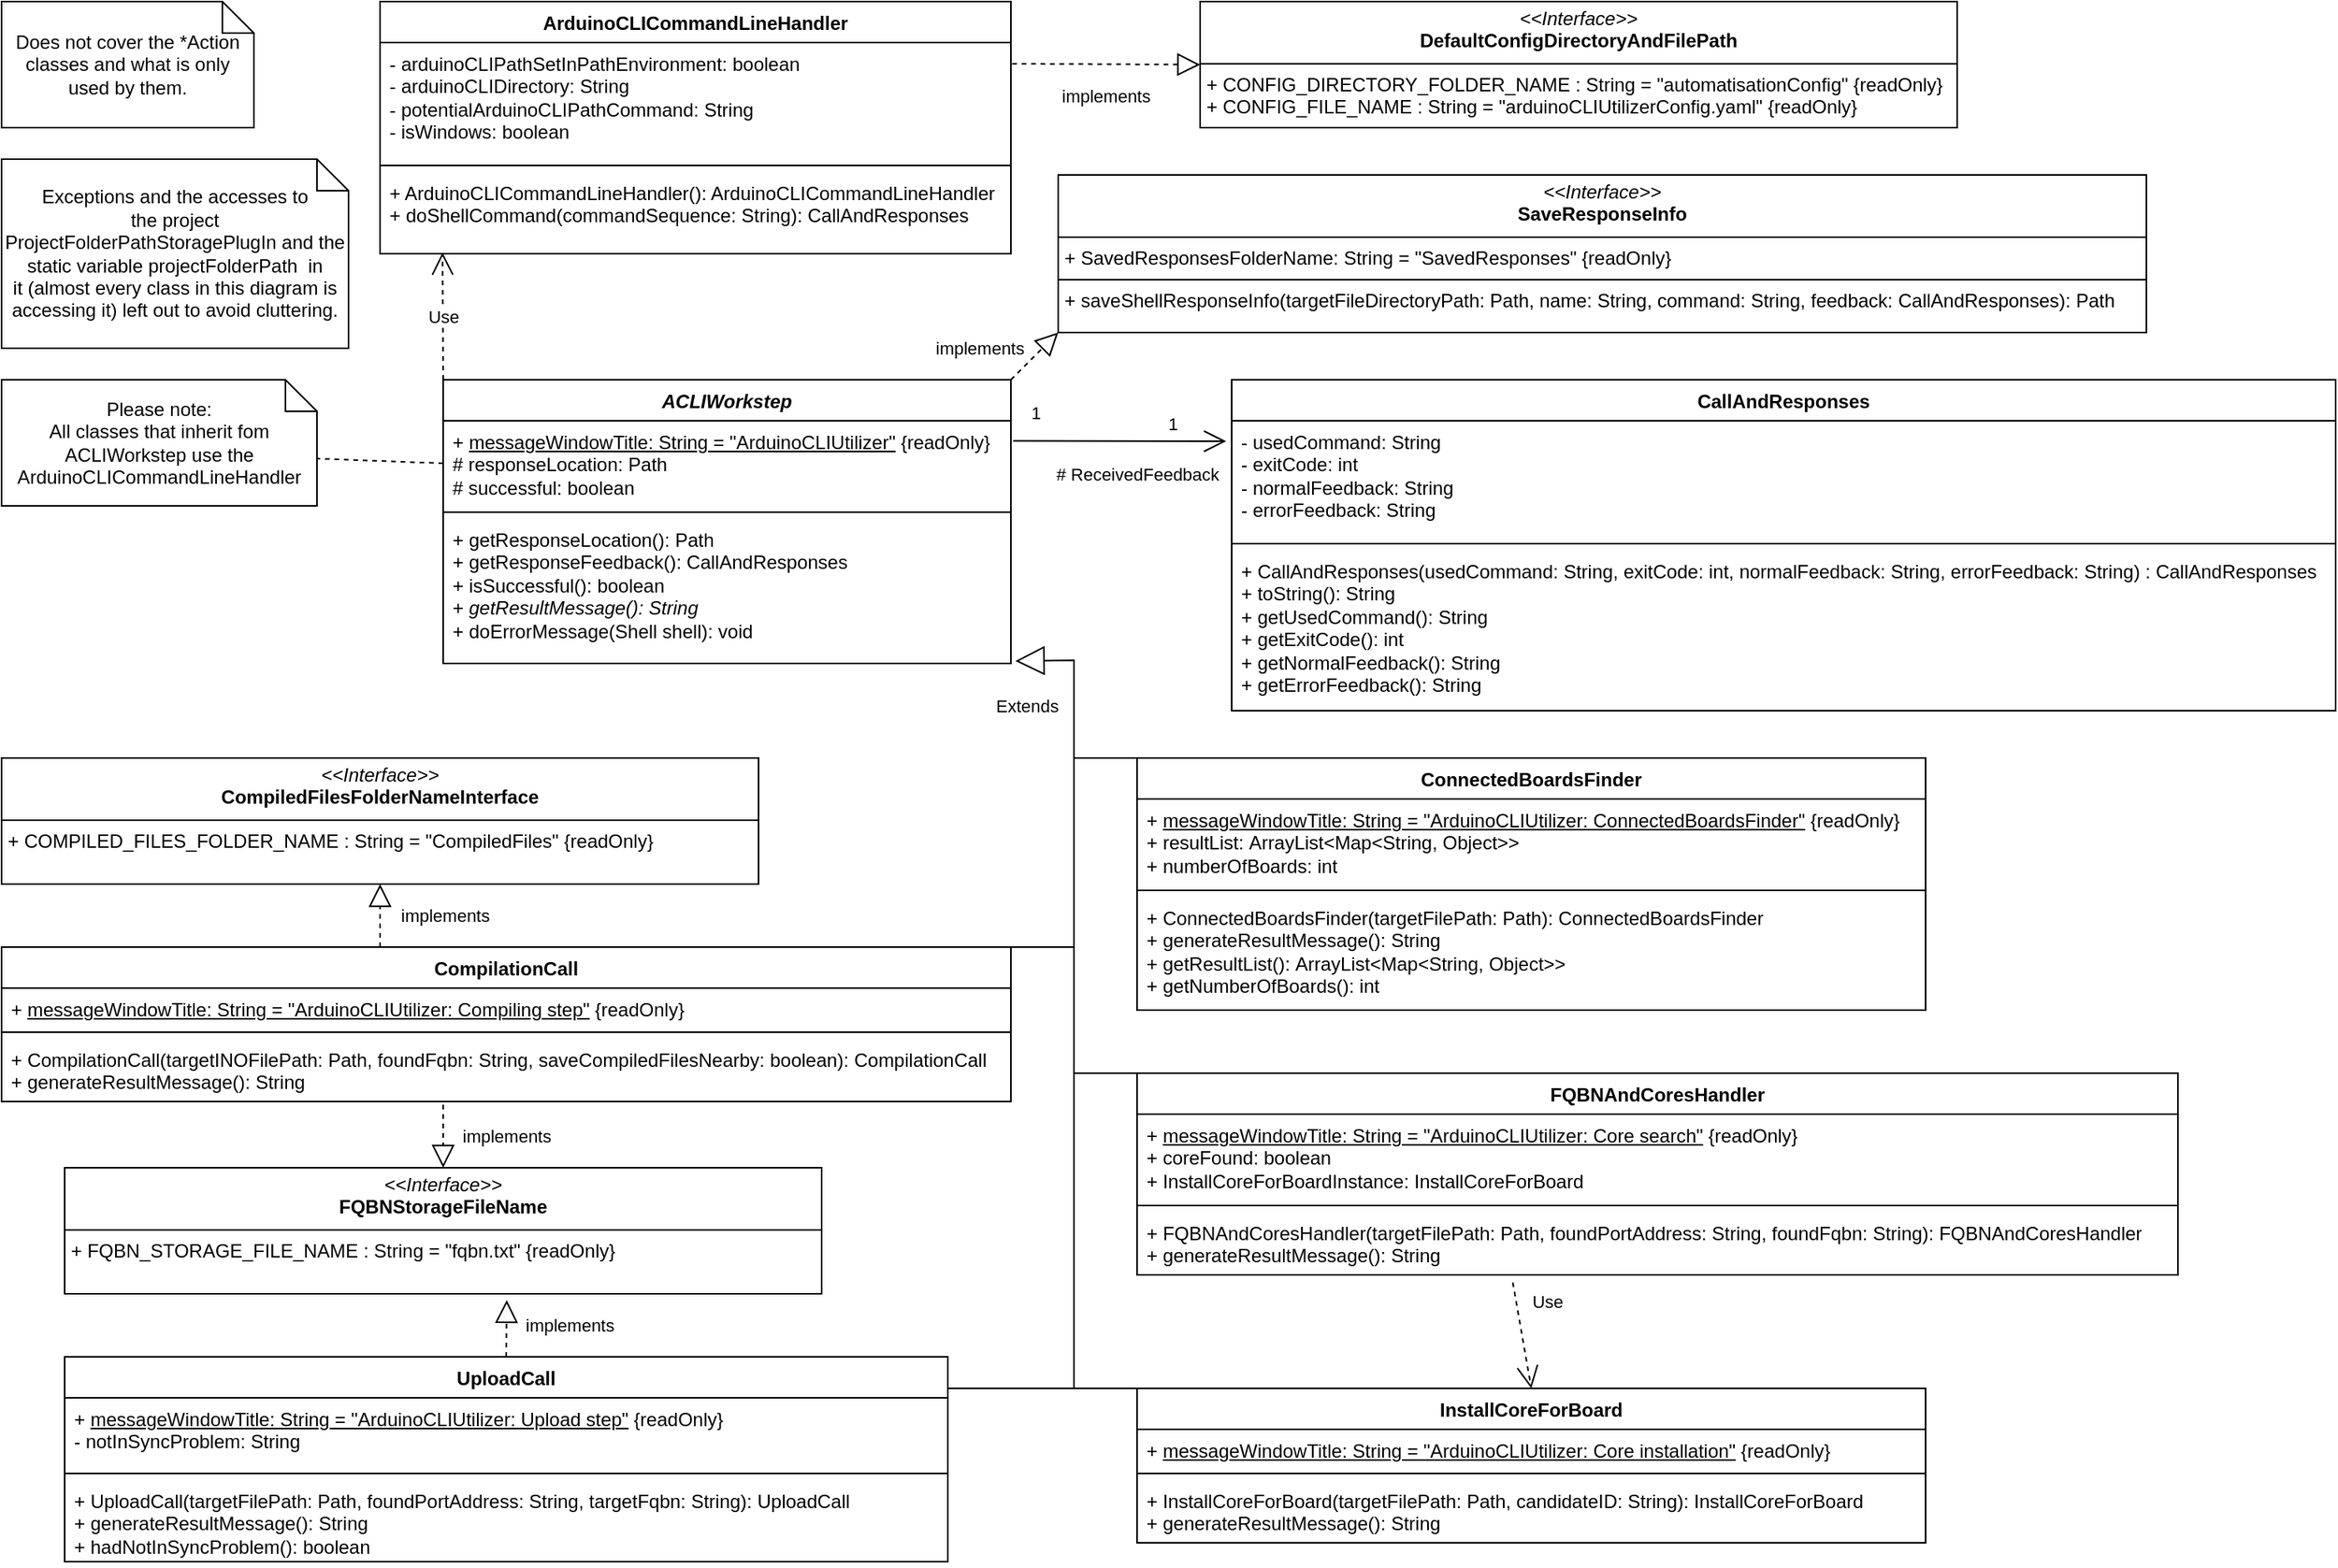 <mxfile version="24.2.5" type="device">
  <diagram name="Page-1" id="c4acf3e9-155e-7222-9cf6-157b1a14988f">
    <mxGraphModel dx="1550" dy="2017" grid="1" gridSize="10" guides="1" tooltips="1" connect="1" arrows="1" fold="1" page="1" pageScale="1" pageWidth="850" pageHeight="1100" background="none" math="0" shadow="0">
      <root>
        <mxCell id="0" />
        <mxCell id="1" parent="0" />
        <mxCell id="fb7qDsoBfBqJsrEPXAHY-49" value="" style="endArrow=open;html=1;rounded=0;entryX=-0.005;entryY=0.176;entryDx=0;entryDy=0;endFill=0;endSize=12;startArrow=none;startFill=0;startSize=12;entryPerimeter=0;exitX=1.004;exitY=0.236;exitDx=0;exitDy=0;exitPerimeter=0;" parent="1" source="fb7qDsoBfBqJsrEPXAHY-87" target="fb7qDsoBfBqJsrEPXAHY-78" edge="1">
          <mxGeometry relative="1" as="geometry">
            <mxPoint x="800" y="70" as="sourcePoint" />
            <mxPoint x="1430.0" y="240" as="targetPoint" />
            <Array as="points" />
          </mxGeometry>
        </mxCell>
        <mxCell id="fb7qDsoBfBqJsrEPXAHY-50" value="# ReceivedFeedback" style="edgeLabel;resizable=0;html=1;;align=center;verticalAlign=middle;" parent="fb7qDsoBfBqJsrEPXAHY-49" connectable="0" vertex="1">
          <mxGeometry relative="1" as="geometry">
            <mxPoint x="11" y="21" as="offset" />
          </mxGeometry>
        </mxCell>
        <mxCell id="fb7qDsoBfBqJsrEPXAHY-51" value="1" style="edgeLabel;resizable=0;html=1;;align=left;verticalAlign=bottom;" parent="fb7qDsoBfBqJsrEPXAHY-49" connectable="0" vertex="1">
          <mxGeometry x="-1" relative="1" as="geometry">
            <mxPoint x="10" y="-9" as="offset" />
          </mxGeometry>
        </mxCell>
        <mxCell id="fb7qDsoBfBqJsrEPXAHY-52" value="1" style="edgeLabel;resizable=0;html=1;;align=right;verticalAlign=bottom;" parent="fb7qDsoBfBqJsrEPXAHY-49" connectable="0" vertex="1">
          <mxGeometry x="1" relative="1" as="geometry">
            <mxPoint x="-30" y="-3" as="offset" />
          </mxGeometry>
        </mxCell>
        <mxCell id="fb7qDsoBfBqJsrEPXAHY-73" value="&lt;p style=&quot;margin:0px;margin-top:4px;text-align:center;&quot;&gt;&lt;i&gt;&amp;lt;&amp;lt;Interface&amp;gt;&amp;gt;&lt;/i&gt;&lt;br&gt;&lt;b&gt;DefaultConfigDirectoryAndFilePath&lt;/b&gt;&lt;br&gt;&lt;/p&gt;&lt;hr size=&quot;1&quot; style=&quot;border-style:solid;&quot;&gt;&lt;p style=&quot;margin:0px;margin-left:4px;&quot;&gt;&lt;span style=&quot;background-color: initial;&quot;&gt;+ CONFIG_DIRECTORY_FOLDER_NAME : String = &quot;automatisationConfig&quot; {readOnly}&lt;/span&gt;&lt;br&gt;&lt;/p&gt;&lt;p style=&quot;margin:0px;margin-left:4px;&quot;&gt;+ CONFIG_FILE_NAME : String = &quot;arduinoCLIUtilizerConfig.yaml&quot; {readOnly}&lt;/p&gt;" style="verticalAlign=top;align=left;overflow=fill;html=1;whiteSpace=wrap;" parent="1" vertex="1">
          <mxGeometry x="880" y="-240" width="480" height="80" as="geometry" />
        </mxCell>
        <mxCell id="fb7qDsoBfBqJsrEPXAHY-74" value="&lt;p style=&quot;margin:0px;margin-top:4px;text-align:center;&quot;&gt;&lt;i&gt;&amp;lt;&amp;lt;Interface&amp;gt;&amp;gt;&lt;/i&gt;&lt;br&gt;&lt;span style=&quot;background-color: initial; text-align: left;&quot;&gt;&lt;b&gt;CompiledFilesFolderNameInterface&lt;/b&gt;&lt;/span&gt;&lt;br&gt;&lt;/p&gt;&lt;hr size=&quot;1&quot; style=&quot;border-style:solid;&quot;&gt;&lt;p style=&quot;margin:0px;margin-left:4px;&quot;&gt;+ COMPILED_FILES_FOLDER_NAME : String = &quot;CompiledFiles&quot; {readOnly}&lt;br&gt;&lt;/p&gt;" style="verticalAlign=top;align=left;overflow=fill;html=1;whiteSpace=wrap;" parent="1" vertex="1">
          <mxGeometry x="120" y="240" width="480" height="80" as="geometry" />
        </mxCell>
        <mxCell id="fb7qDsoBfBqJsrEPXAHY-75" value="&lt;p style=&quot;margin:0px;margin-top:4px;text-align:center;&quot;&gt;&lt;i&gt;&amp;lt;&amp;lt;Interface&amp;gt;&amp;gt;&lt;/i&gt;&lt;br&gt;&lt;span style=&quot;background-color: initial; text-align: left;&quot;&gt;&lt;b&gt;FQBNStorageFileName&lt;/b&gt;&lt;/span&gt;&lt;br&gt;&lt;/p&gt;&lt;hr size=&quot;1&quot; style=&quot;border-style:solid;&quot;&gt;&lt;p style=&quot;margin:0px;margin-left:4px;&quot;&gt;+ FQBN_STORAGE_FILE_NAME : String = &quot;fqbn.txt&quot; {readOnly}&lt;br&gt;&lt;/p&gt;" style="verticalAlign=top;align=left;overflow=fill;html=1;whiteSpace=wrap;" parent="1" vertex="1">
          <mxGeometry x="160" y="500" width="480" height="80" as="geometry" />
        </mxCell>
        <mxCell id="fb7qDsoBfBqJsrEPXAHY-76" value="&lt;p style=&quot;margin:0px;margin-top:4px;text-align:center;&quot;&gt;&lt;i&gt;&amp;lt;&amp;lt;Interface&amp;gt;&amp;gt;&lt;/i&gt;&lt;br&gt;&lt;b&gt;SaveResponseInfo&lt;/b&gt;&lt;br&gt;&lt;/p&gt;&lt;hr size=&quot;1&quot; style=&quot;border-style:solid;&quot;&gt;&lt;p style=&quot;margin:0px;margin-left:4px;&quot;&gt;+ SavedResponsesFolderName: String = &quot;SavedResponses&quot; {readOnly}&lt;br&gt;&lt;/p&gt;&lt;hr size=&quot;1&quot; style=&quot;border-style:solid;&quot;&gt;&lt;p style=&quot;margin:0px;margin-left:4px;&quot;&gt;+&amp;nbsp;&lt;span style=&quot;background-color: initial;&quot;&gt;saveShellResponseInfo(targetFileDirectoryPath: Path, name: String, command: String, feedback: CallAndResponses): Path&lt;/span&gt;&lt;/p&gt;" style="verticalAlign=top;align=left;overflow=fill;html=1;whiteSpace=wrap;" parent="1" vertex="1">
          <mxGeometry x="790" y="-130" width="690" height="100" as="geometry" />
        </mxCell>
        <mxCell id="fb7qDsoBfBqJsrEPXAHY-77" value="CallAndResponses" style="swimlane;fontStyle=1;align=center;verticalAlign=top;childLayout=stackLayout;horizontal=1;startSize=26;horizontalStack=0;resizeParent=1;resizeParentMax=0;resizeLast=0;collapsible=1;marginBottom=0;whiteSpace=wrap;html=1;" parent="1" vertex="1">
          <mxGeometry x="900" width="700" height="210" as="geometry" />
        </mxCell>
        <mxCell id="fb7qDsoBfBqJsrEPXAHY-78" value="&lt;div&gt;- usedCommand: String&lt;/div&gt;&lt;div&gt;- exitCode: int&lt;/div&gt;&lt;div&gt;- normalFeedback: String&lt;/div&gt;&lt;div&gt;- errorFeedback: String&lt;/div&gt;" style="text;strokeColor=none;fillColor=none;align=left;verticalAlign=top;spacingLeft=4;spacingRight=4;overflow=hidden;rotatable=0;points=[[0,0.5],[1,0.5]];portConstraint=eastwest;whiteSpace=wrap;html=1;" parent="fb7qDsoBfBqJsrEPXAHY-77" vertex="1">
          <mxGeometry y="26" width="700" height="74" as="geometry" />
        </mxCell>
        <mxCell id="fb7qDsoBfBqJsrEPXAHY-79" value="" style="line;strokeWidth=1;fillColor=none;align=left;verticalAlign=middle;spacingTop=-1;spacingLeft=3;spacingRight=3;rotatable=0;labelPosition=right;points=[];portConstraint=eastwest;strokeColor=inherit;" parent="fb7qDsoBfBqJsrEPXAHY-77" vertex="1">
          <mxGeometry y="100" width="700" height="8" as="geometry" />
        </mxCell>
        <mxCell id="fb7qDsoBfBqJsrEPXAHY-80" value="+&amp;nbsp;&lt;span style=&quot;background-color: initial;&quot;&gt;CallAndResponses(usedCommand: String, exitCode: int, normalFeedback: String, errorFeedback: String) : CallAndResponses&lt;/span&gt;&lt;div&gt;+ toString(): String&lt;/div&gt;&lt;div&gt;+ getU&lt;span style=&quot;background-color: initial;&quot;&gt;sedCommand(): String&lt;/span&gt;&lt;/div&gt;&lt;div&gt;+ getExitCode(): int&lt;/div&gt;&lt;div&gt;+ getNormalFeedback(): String&lt;/div&gt;&lt;div&gt;+ getErrorFeedback(): String&lt;/div&gt;" style="text;strokeColor=none;fillColor=none;align=left;verticalAlign=top;spacingLeft=4;spacingRight=4;overflow=hidden;rotatable=0;points=[[0,0.5],[1,0.5]];portConstraint=eastwest;whiteSpace=wrap;html=1;" parent="fb7qDsoBfBqJsrEPXAHY-77" vertex="1">
          <mxGeometry y="108" width="700" height="102" as="geometry" />
        </mxCell>
        <mxCell id="fb7qDsoBfBqJsrEPXAHY-86" value="&lt;i&gt;ACLIWorkstep&lt;/i&gt;" style="swimlane;fontStyle=1;align=center;verticalAlign=top;childLayout=stackLayout;horizontal=1;startSize=26;horizontalStack=0;resizeParent=1;resizeParentMax=0;resizeLast=0;collapsible=1;marginBottom=0;whiteSpace=wrap;html=1;" parent="1" vertex="1">
          <mxGeometry x="400" width="360" height="180" as="geometry" />
        </mxCell>
        <mxCell id="fb7qDsoBfBqJsrEPXAHY-87" value="&lt;div&gt;+ &lt;u&gt;messageWindowTitle: String = &quot;ArduinoCLIUtilizer&quot;&lt;/u&gt; {readOnly}&lt;/div&gt;&lt;div&gt;# responseLocation: Path&lt;/div&gt;&lt;div&gt;# successful: boolean&lt;/div&gt;" style="text;strokeColor=none;fillColor=none;align=left;verticalAlign=top;spacingLeft=4;spacingRight=4;overflow=hidden;rotatable=0;points=[[0,0.5],[1,0.5]];portConstraint=eastwest;whiteSpace=wrap;html=1;" parent="fb7qDsoBfBqJsrEPXAHY-86" vertex="1">
          <mxGeometry y="26" width="360" height="54" as="geometry" />
        </mxCell>
        <mxCell id="fb7qDsoBfBqJsrEPXAHY-88" value="" style="line;strokeWidth=1;fillColor=none;align=left;verticalAlign=middle;spacingTop=-1;spacingLeft=3;spacingRight=3;rotatable=0;labelPosition=right;points=[];portConstraint=eastwest;strokeColor=inherit;" parent="fb7qDsoBfBqJsrEPXAHY-86" vertex="1">
          <mxGeometry y="80" width="360" height="8" as="geometry" />
        </mxCell>
        <mxCell id="fb7qDsoBfBqJsrEPXAHY-89" value="&lt;div&gt;+ getResponseLocation(): Path&lt;/div&gt;&lt;div&gt;+ getResponseFeedback(): CallAndResponses&lt;/div&gt;&lt;div&gt;+ isSuccessful(): boolean&lt;/div&gt;&lt;div&gt;+ &lt;i&gt;getResultMessage(): String&lt;/i&gt;&lt;/div&gt;&lt;div&gt;+ doErrorMessage(Shell shell): void&lt;/div&gt;" style="text;strokeColor=none;fillColor=none;align=left;verticalAlign=top;spacingLeft=4;spacingRight=4;overflow=hidden;rotatable=0;points=[[0,0.5],[1,0.5]];portConstraint=eastwest;whiteSpace=wrap;html=1;" parent="fb7qDsoBfBqJsrEPXAHY-86" vertex="1">
          <mxGeometry y="88" width="360" height="92" as="geometry" />
        </mxCell>
        <mxCell id="fb7qDsoBfBqJsrEPXAHY-100" value="Does not cover the *Action classes and what is only used by them." style="shape=note;size=20;whiteSpace=wrap;html=1;" parent="1" vertex="1">
          <mxGeometry x="120" y="-240" width="160" height="80" as="geometry" />
        </mxCell>
        <mxCell id="fb7qDsoBfBqJsrEPXAHY-102" value="ArduinoCLICommandLineHandler" style="swimlane;fontStyle=1;align=center;verticalAlign=top;childLayout=stackLayout;horizontal=1;startSize=26;horizontalStack=0;resizeParent=1;resizeParentMax=0;resizeLast=0;collapsible=1;marginBottom=0;whiteSpace=wrap;html=1;" parent="1" vertex="1">
          <mxGeometry x="360" y="-240" width="400" height="160" as="geometry" />
        </mxCell>
        <mxCell id="fb7qDsoBfBqJsrEPXAHY-103" value="&lt;div&gt;- arduinoCLIPathSetInPathEnvironment:&amp;nbsp;&lt;span style=&quot;background-color: initial;&quot;&gt;boolean&lt;/span&gt;&lt;/div&gt;&lt;div&gt;&lt;span style=&quot;white-space: normal;&quot;&gt;- arduinoCLIDirectory: String&lt;/span&gt;&lt;/div&gt;&lt;div&gt;&lt;span style=&quot;background-color: initial;&quot;&gt;- potentialArduinoCLIPathCommand: String&lt;/span&gt;&lt;/div&gt;&lt;div&gt;&lt;span style=&quot;background-color: initial;&quot;&gt;- isWindows: boolean&lt;/span&gt;&lt;/div&gt;" style="text;strokeColor=none;fillColor=none;align=left;verticalAlign=top;spacingLeft=4;spacingRight=4;overflow=hidden;rotatable=0;points=[[0,0.5],[1,0.5]];portConstraint=eastwest;whiteSpace=wrap;html=1;" parent="fb7qDsoBfBqJsrEPXAHY-102" vertex="1">
          <mxGeometry y="26" width="400" height="74" as="geometry" />
        </mxCell>
        <mxCell id="fb7qDsoBfBqJsrEPXAHY-104" value="" style="line;strokeWidth=1;fillColor=none;align=left;verticalAlign=middle;spacingTop=-1;spacingLeft=3;spacingRight=3;rotatable=0;labelPosition=right;points=[];portConstraint=eastwest;strokeColor=inherit;" parent="fb7qDsoBfBqJsrEPXAHY-102" vertex="1">
          <mxGeometry y="100" width="400" height="8" as="geometry" />
        </mxCell>
        <mxCell id="fb7qDsoBfBqJsrEPXAHY-105" value="+ ArduinoCLICommandLineHandler(): ArduinoCLICommandLineHandler&lt;div&gt;+&amp;nbsp;doShellCommand(commandSequence: String): CallAndResponses&lt;/div&gt;" style="text;strokeColor=none;fillColor=none;align=left;verticalAlign=top;spacingLeft=4;spacingRight=4;overflow=hidden;rotatable=0;points=[[0,0.5],[1,0.5]];portConstraint=eastwest;whiteSpace=wrap;html=1;" parent="fb7qDsoBfBqJsrEPXAHY-102" vertex="1">
          <mxGeometry y="108" width="400" height="52" as="geometry" />
        </mxCell>
        <mxCell id="fb7qDsoBfBqJsrEPXAHY-106" value="CompilationCall" style="swimlane;fontStyle=1;align=center;verticalAlign=top;childLayout=stackLayout;horizontal=1;startSize=26;horizontalStack=0;resizeParent=1;resizeParentMax=0;resizeLast=0;collapsible=1;marginBottom=0;whiteSpace=wrap;html=1;" parent="1" vertex="1">
          <mxGeometry x="120" y="360" width="640" height="98" as="geometry" />
        </mxCell>
        <mxCell id="fb7qDsoBfBqJsrEPXAHY-107" value="+ &lt;u&gt;messageWindowTitle: String = &quot;ArduinoCLIUtilizer: Compiling step&quot;&lt;/u&gt; {readOnly}" style="text;strokeColor=none;fillColor=none;align=left;verticalAlign=top;spacingLeft=4;spacingRight=4;overflow=hidden;rotatable=0;points=[[0,0.5],[1,0.5]];portConstraint=eastwest;whiteSpace=wrap;html=1;" parent="fb7qDsoBfBqJsrEPXAHY-106" vertex="1">
          <mxGeometry y="26" width="640" height="24" as="geometry" />
        </mxCell>
        <mxCell id="fb7qDsoBfBqJsrEPXAHY-108" value="" style="line;strokeWidth=1;fillColor=none;align=left;verticalAlign=middle;spacingTop=-1;spacingLeft=3;spacingRight=3;rotatable=0;labelPosition=right;points=[];portConstraint=eastwest;strokeColor=inherit;" parent="fb7qDsoBfBqJsrEPXAHY-106" vertex="1">
          <mxGeometry y="50" width="640" height="8" as="geometry" />
        </mxCell>
        <mxCell id="fb7qDsoBfBqJsrEPXAHY-109" value="+ CompilationCall(targetINOFilePath: Path, foundFqbn: String, saveCompiledFilesNearby: boolean): CompilationCall&lt;div&gt;+ generateResultMessage(): String&lt;br&gt;&lt;/div&gt;" style="text;strokeColor=none;fillColor=none;align=left;verticalAlign=top;spacingLeft=4;spacingRight=4;overflow=hidden;rotatable=0;points=[[0,0.5],[1,0.5]];portConstraint=eastwest;whiteSpace=wrap;html=1;" parent="fb7qDsoBfBqJsrEPXAHY-106" vertex="1">
          <mxGeometry y="58" width="640" height="40" as="geometry" />
        </mxCell>
        <mxCell id="fb7qDsoBfBqJsrEPXAHY-111" value="Extends" style="endArrow=block;endSize=16;endFill=0;html=1;rounded=0;entryX=1.008;entryY=0.983;entryDx=0;entryDy=0;entryPerimeter=0;" parent="1" target="fb7qDsoBfBqJsrEPXAHY-89" edge="1">
          <mxGeometry x="-0.333" y="30" width="160" relative="1" as="geometry">
            <mxPoint x="800" y="240" as="sourcePoint" />
            <mxPoint x="800.0" y="179.998" as="targetPoint" />
            <Array as="points">
              <mxPoint x="800" y="178" />
            </Array>
            <mxPoint as="offset" />
          </mxGeometry>
        </mxCell>
        <mxCell id="fb7qDsoBfBqJsrEPXAHY-116" value="Use" style="endArrow=open;endSize=12;dashed=1;html=1;rounded=0;exitX=0;exitY=0;exitDx=0;exitDy=0;entryX=0.099;entryY=0.985;entryDx=0;entryDy=0;entryPerimeter=0;" parent="1" source="fb7qDsoBfBqJsrEPXAHY-86" target="fb7qDsoBfBqJsrEPXAHY-105" edge="1">
          <mxGeometry width="160" relative="1" as="geometry">
            <mxPoint x="440" y="330" as="sourcePoint" />
            <mxPoint x="710" y="-70" as="targetPoint" />
          </mxGeometry>
        </mxCell>
        <mxCell id="fb7qDsoBfBqJsrEPXAHY-122" value="UploadCall" style="swimlane;fontStyle=1;align=center;verticalAlign=top;childLayout=stackLayout;horizontal=1;startSize=26;horizontalStack=0;resizeParent=1;resizeParentMax=0;resizeLast=0;collapsible=1;marginBottom=0;whiteSpace=wrap;html=1;" parent="1" vertex="1">
          <mxGeometry x="160" y="620" width="560" height="130" as="geometry" />
        </mxCell>
        <mxCell id="fb7qDsoBfBqJsrEPXAHY-123" value="+ &lt;u&gt;messageWindowTitle: String = &quot;ArduinoCLIUtilizer: Upload step&quot;&lt;/u&gt; {readOnly}&lt;div&gt;-&amp;nbsp;notInSyncProblem: String&lt;br&gt;&lt;/div&gt;" style="text;strokeColor=none;fillColor=none;align=left;verticalAlign=top;spacingLeft=4;spacingRight=4;overflow=hidden;rotatable=0;points=[[0,0.5],[1,0.5]];portConstraint=eastwest;whiteSpace=wrap;html=1;" parent="fb7qDsoBfBqJsrEPXAHY-122" vertex="1">
          <mxGeometry y="26" width="560" height="44" as="geometry" />
        </mxCell>
        <mxCell id="fb7qDsoBfBqJsrEPXAHY-124" value="" style="line;strokeWidth=1;fillColor=none;align=left;verticalAlign=middle;spacingTop=-1;spacingLeft=3;spacingRight=3;rotatable=0;labelPosition=right;points=[];portConstraint=eastwest;strokeColor=inherit;" parent="fb7qDsoBfBqJsrEPXAHY-122" vertex="1">
          <mxGeometry y="70" width="560" height="8" as="geometry" />
        </mxCell>
        <mxCell id="fb7qDsoBfBqJsrEPXAHY-125" value="+ UploadCall(targetFilePath: Path, foundPortAddress: String, targetFqbn: String): UploadCall&lt;div&gt;+ generateResultMessage(): String&lt;/div&gt;+&amp;nbsp;hadNotInSyncProblem(): boolean" style="text;strokeColor=none;fillColor=none;align=left;verticalAlign=top;spacingLeft=4;spacingRight=4;overflow=hidden;rotatable=0;points=[[0,0.5],[1,0.5]];portConstraint=eastwest;whiteSpace=wrap;html=1;" parent="fb7qDsoBfBqJsrEPXAHY-122" vertex="1">
          <mxGeometry y="78" width="560" height="52" as="geometry" />
        </mxCell>
        <mxCell id="fb7qDsoBfBqJsrEPXAHY-126" value="implements" style="endArrow=block;dashed=1;endFill=0;endSize=12;html=1;rounded=0;entryX=0.5;entryY=1;entryDx=0;entryDy=0;verticalAlign=middle;" parent="1" target="fb7qDsoBfBqJsrEPXAHY-74" edge="1">
          <mxGeometry x="0.016" y="-41" width="160" relative="1" as="geometry">
            <mxPoint x="360" y="360" as="sourcePoint" />
            <mxPoint x="610" y="290" as="targetPoint" />
            <mxPoint as="offset" />
          </mxGeometry>
        </mxCell>
        <mxCell id="fb7qDsoBfBqJsrEPXAHY-127" value="implements" style="endArrow=block;dashed=1;endFill=0;endSize=12;html=1;rounded=0;entryX=0.5;entryY=0;entryDx=0;entryDy=0;verticalAlign=middle;" parent="1" target="fb7qDsoBfBqJsrEPXAHY-75" edge="1">
          <mxGeometry y="40" width="160" relative="1" as="geometry">
            <mxPoint x="400" y="460" as="sourcePoint" />
            <mxPoint x="680" y="530" as="targetPoint" />
            <mxPoint as="offset" />
          </mxGeometry>
        </mxCell>
        <mxCell id="fb7qDsoBfBqJsrEPXAHY-128" value="" style="endArrow=none;html=1;rounded=0;" parent="1" edge="1">
          <mxGeometry width="50" height="50" relative="1" as="geometry">
            <mxPoint x="720" y="640" as="sourcePoint" />
            <mxPoint x="800" y="640" as="targetPoint" />
          </mxGeometry>
        </mxCell>
        <mxCell id="fb7qDsoBfBqJsrEPXAHY-129" value="" style="endArrow=none;html=1;rounded=0;exitX=1;exitY=0;exitDx=0;exitDy=0;" parent="1" source="fb7qDsoBfBqJsrEPXAHY-106" edge="1">
          <mxGeometry width="50" height="50" relative="1" as="geometry">
            <mxPoint x="1240" y="210" as="sourcePoint" />
            <mxPoint x="800" y="360" as="targetPoint" />
          </mxGeometry>
        </mxCell>
        <mxCell id="fb7qDsoBfBqJsrEPXAHY-130" value="" style="endArrow=none;html=1;rounded=0;" parent="1" edge="1">
          <mxGeometry width="50" height="50" relative="1" as="geometry">
            <mxPoint x="800" y="240" as="sourcePoint" />
            <mxPoint x="800" y="640" as="targetPoint" />
          </mxGeometry>
        </mxCell>
        <mxCell id="fb7qDsoBfBqJsrEPXAHY-131" value="implements" style="endArrow=block;dashed=1;endFill=0;endSize=12;html=1;rounded=0;verticalAlign=middle;entryX=0.584;entryY=1.05;entryDx=0;entryDy=0;exitX=0.5;exitY=0;exitDx=0;exitDy=0;entryPerimeter=0;" parent="1" source="fb7qDsoBfBqJsrEPXAHY-122" target="fb7qDsoBfBqJsrEPXAHY-75" edge="1">
          <mxGeometry x="0.131" y="-40" width="160" relative="1" as="geometry">
            <mxPoint x="1240" y="460" as="sourcePoint" />
            <mxPoint x="970" y="490" as="targetPoint" />
            <mxPoint as="offset" />
          </mxGeometry>
        </mxCell>
        <mxCell id="fb7qDsoBfBqJsrEPXAHY-134" value="ConnectedBoardsFinder" style="swimlane;fontStyle=1;align=center;verticalAlign=top;childLayout=stackLayout;horizontal=1;startSize=26;horizontalStack=0;resizeParent=1;resizeParentMax=0;resizeLast=0;collapsible=1;marginBottom=0;whiteSpace=wrap;html=1;" parent="1" vertex="1">
          <mxGeometry x="840" y="240" width="500" height="160" as="geometry" />
        </mxCell>
        <mxCell id="fb7qDsoBfBqJsrEPXAHY-135" value="+ &lt;u&gt;messageWindowTitle: String = &quot;ArduinoCLIUtilizer: ConnectedBoardsFinder&quot;&lt;/u&gt; {readOnly}&lt;div&gt;+ resultList:&amp;nbsp;ArrayList&amp;lt;Map&amp;lt;String, Object&amp;gt;&amp;gt;&lt;/div&gt;&lt;div&gt;+ numberOfBoards: int&lt;/div&gt;" style="text;strokeColor=none;fillColor=none;align=left;verticalAlign=top;spacingLeft=4;spacingRight=4;overflow=hidden;rotatable=0;points=[[0,0.5],[1,0.5]];portConstraint=eastwest;whiteSpace=wrap;html=1;" parent="fb7qDsoBfBqJsrEPXAHY-134" vertex="1">
          <mxGeometry y="26" width="500" height="54" as="geometry" />
        </mxCell>
        <mxCell id="fb7qDsoBfBqJsrEPXAHY-136" value="" style="line;strokeWidth=1;fillColor=none;align=left;verticalAlign=middle;spacingTop=-1;spacingLeft=3;spacingRight=3;rotatable=0;labelPosition=right;points=[];portConstraint=eastwest;strokeColor=inherit;" parent="fb7qDsoBfBqJsrEPXAHY-134" vertex="1">
          <mxGeometry y="80" width="500" height="8" as="geometry" />
        </mxCell>
        <mxCell id="fb7qDsoBfBqJsrEPXAHY-137" value="+ ConnectedBoardsFinder(targetFilePath: Path): ConnectedBoardsFinder&lt;div&gt;+ generateResultMessage(): String&lt;br&gt;&lt;/div&gt;&lt;div&gt;+ getResultList():&amp;nbsp;ArrayList&amp;lt;Map&amp;lt;String, Object&amp;gt;&amp;gt;&lt;/div&gt;&lt;div&gt;+ getNumberOfBoards(): int&lt;/div&gt;" style="text;strokeColor=none;fillColor=none;align=left;verticalAlign=top;spacingLeft=4;spacingRight=4;overflow=hidden;rotatable=0;points=[[0,0.5],[1,0.5]];portConstraint=eastwest;whiteSpace=wrap;html=1;" parent="fb7qDsoBfBqJsrEPXAHY-134" vertex="1">
          <mxGeometry y="88" width="500" height="72" as="geometry" />
        </mxCell>
        <mxCell id="fb7qDsoBfBqJsrEPXAHY-139" value="" style="endArrow=none;html=1;rounded=0;entryX=0;entryY=0;entryDx=0;entryDy=0;" parent="1" target="fb7qDsoBfBqJsrEPXAHY-134" edge="1">
          <mxGeometry width="50" height="50" relative="1" as="geometry">
            <mxPoint x="800" y="240" as="sourcePoint" />
            <mxPoint x="1010" y="240" as="targetPoint" />
          </mxGeometry>
        </mxCell>
        <mxCell id="fb7qDsoBfBqJsrEPXAHY-140" value="FQBNAndCoresHandler" style="swimlane;fontStyle=1;align=center;verticalAlign=top;childLayout=stackLayout;horizontal=1;startSize=26;horizontalStack=0;resizeParent=1;resizeParentMax=0;resizeLast=0;collapsible=1;marginBottom=0;whiteSpace=wrap;html=1;" parent="1" vertex="1">
          <mxGeometry x="840" y="440" width="660" height="128" as="geometry" />
        </mxCell>
        <mxCell id="fb7qDsoBfBqJsrEPXAHY-141" value="+ &lt;u&gt;messageWindowTitle: String = &quot;ArduinoCLIUtilizer: Core search&quot;&lt;/u&gt; {readOnly}&lt;div&gt;+ coreFound: boolean&lt;/div&gt;&lt;div&gt;+&amp;nbsp;InstallCoreForBoardInstance:&amp;nbsp;InstallCoreForBoard&lt;/div&gt;" style="text;strokeColor=none;fillColor=none;align=left;verticalAlign=top;spacingLeft=4;spacingRight=4;overflow=hidden;rotatable=0;points=[[0,0.5],[1,0.5]];portConstraint=eastwest;whiteSpace=wrap;html=1;" parent="fb7qDsoBfBqJsrEPXAHY-140" vertex="1">
          <mxGeometry y="26" width="660" height="54" as="geometry" />
        </mxCell>
        <mxCell id="fb7qDsoBfBqJsrEPXAHY-142" value="" style="line;strokeWidth=1;fillColor=none;align=left;verticalAlign=middle;spacingTop=-1;spacingLeft=3;spacingRight=3;rotatable=0;labelPosition=right;points=[];portConstraint=eastwest;strokeColor=inherit;" parent="fb7qDsoBfBqJsrEPXAHY-140" vertex="1">
          <mxGeometry y="80" width="660" height="8" as="geometry" />
        </mxCell>
        <mxCell id="fb7qDsoBfBqJsrEPXAHY-143" value="+ FQBNAndCoresHandler(targetFilePath: Path, foundPortAddress: String, foundFqbn: String): FQBNAndCoresHandler&lt;div&gt;+ generateResultMessage(): String&lt;br&gt;&lt;/div&gt;" style="text;strokeColor=none;fillColor=none;align=left;verticalAlign=top;spacingLeft=4;spacingRight=4;overflow=hidden;rotatable=0;points=[[0,0.5],[1,0.5]];portConstraint=eastwest;whiteSpace=wrap;html=1;" parent="fb7qDsoBfBqJsrEPXAHY-140" vertex="1">
          <mxGeometry y="88" width="660" height="40" as="geometry" />
        </mxCell>
        <mxCell id="fb7qDsoBfBqJsrEPXAHY-144" value="" style="endArrow=none;html=1;rounded=0;entryX=0;entryY=0;entryDx=0;entryDy=0;" parent="1" target="fb7qDsoBfBqJsrEPXAHY-140" edge="1">
          <mxGeometry width="50" height="50" relative="1" as="geometry">
            <mxPoint x="800" y="440" as="sourcePoint" />
            <mxPoint x="1050" y="390" as="targetPoint" />
          </mxGeometry>
        </mxCell>
        <mxCell id="fb7qDsoBfBqJsrEPXAHY-145" value="Please note:&lt;div&gt;All classes that inherit fom ACLIWorkstep use the ArduinoCLICommandLineHandler&lt;/div&gt;" style="shape=note;size=20;whiteSpace=wrap;html=1;" parent="1" vertex="1">
          <mxGeometry x="120" width="200" height="80" as="geometry" />
        </mxCell>
        <mxCell id="fb7qDsoBfBqJsrEPXAHY-147" value="" style="endArrow=none;dashed=1;html=1;rounded=0;entryX=0;entryY=0;entryDx=200;entryDy=50;entryPerimeter=0;exitX=0;exitY=0.5;exitDx=0;exitDy=0;" parent="1" source="fb7qDsoBfBqJsrEPXAHY-87" target="fb7qDsoBfBqJsrEPXAHY-145" edge="1">
          <mxGeometry width="50" height="50" relative="1" as="geometry">
            <mxPoint x="1090" y="330" as="sourcePoint" />
            <mxPoint x="1140" y="280" as="targetPoint" />
          </mxGeometry>
        </mxCell>
        <mxCell id="fb7qDsoBfBqJsrEPXAHY-148" value="InstallCoreForBoard" style="swimlane;fontStyle=1;align=center;verticalAlign=top;childLayout=stackLayout;horizontal=1;startSize=26;horizontalStack=0;resizeParent=1;resizeParentMax=0;resizeLast=0;collapsible=1;marginBottom=0;whiteSpace=wrap;html=1;" parent="1" vertex="1">
          <mxGeometry x="840" y="640" width="500" height="98" as="geometry" />
        </mxCell>
        <mxCell id="fb7qDsoBfBqJsrEPXAHY-149" value="+ &lt;u&gt;messageWindowTitle: String = &quot;ArduinoCLIUtilizer: Core installation&quot;&lt;/u&gt; {readOnly}" style="text;strokeColor=none;fillColor=none;align=left;verticalAlign=top;spacingLeft=4;spacingRight=4;overflow=hidden;rotatable=0;points=[[0,0.5],[1,0.5]];portConstraint=eastwest;whiteSpace=wrap;html=1;" parent="fb7qDsoBfBqJsrEPXAHY-148" vertex="1">
          <mxGeometry y="26" width="500" height="24" as="geometry" />
        </mxCell>
        <mxCell id="fb7qDsoBfBqJsrEPXAHY-150" value="" style="line;strokeWidth=1;fillColor=none;align=left;verticalAlign=middle;spacingTop=-1;spacingLeft=3;spacingRight=3;rotatable=0;labelPosition=right;points=[];portConstraint=eastwest;strokeColor=inherit;" parent="fb7qDsoBfBqJsrEPXAHY-148" vertex="1">
          <mxGeometry y="50" width="500" height="8" as="geometry" />
        </mxCell>
        <mxCell id="fb7qDsoBfBqJsrEPXAHY-151" value="+ InstallCoreForBoard(targetFilePath: Path, candidateID: String): InstallCoreForBoard&lt;div&gt;+ generateResultMessage(): String&lt;br&gt;&lt;/div&gt;" style="text;strokeColor=none;fillColor=none;align=left;verticalAlign=top;spacingLeft=4;spacingRight=4;overflow=hidden;rotatable=0;points=[[0,0.5],[1,0.5]];portConstraint=eastwest;whiteSpace=wrap;html=1;" parent="fb7qDsoBfBqJsrEPXAHY-148" vertex="1">
          <mxGeometry y="58" width="500" height="40" as="geometry" />
        </mxCell>
        <mxCell id="fb7qDsoBfBqJsrEPXAHY-152" value="Use" style="endArrow=open;endSize=12;dashed=1;html=1;rounded=0;entryX=0.5;entryY=0;entryDx=0;entryDy=0;exitX=0.361;exitY=1.12;exitDx=0;exitDy=0;exitPerimeter=0;" parent="1" source="fb7qDsoBfBqJsrEPXAHY-143" target="fb7qDsoBfBqJsrEPXAHY-148" edge="1">
          <mxGeometry x="-0.525" y="19" width="160" relative="1" as="geometry">
            <mxPoint x="1180" y="590" as="sourcePoint" />
            <mxPoint x="740" y="-64" as="targetPoint" />
            <mxPoint as="offset" />
          </mxGeometry>
        </mxCell>
        <mxCell id="fb7qDsoBfBqJsrEPXAHY-153" value="implements" style="endArrow=block;dashed=1;endFill=0;endSize=12;html=1;rounded=0;entryX=0;entryY=1;entryDx=0;entryDy=0;verticalAlign=middle;exitX=1;exitY=0;exitDx=0;exitDy=0;" parent="1" source="fb7qDsoBfBqJsrEPXAHY-86" target="fb7qDsoBfBqJsrEPXAHY-76" edge="1">
          <mxGeometry x="-1" y="28" width="160" relative="1" as="geometry">
            <mxPoint x="330" y="370" as="sourcePoint" />
            <mxPoint x="330" y="330" as="targetPoint" />
            <mxPoint as="offset" />
          </mxGeometry>
        </mxCell>
        <mxCell id="fb7qDsoBfBqJsrEPXAHY-154" value="implements" style="endArrow=block;dashed=1;endFill=0;endSize=12;html=1;rounded=0;entryX=0;entryY=0.5;entryDx=0;entryDy=0;verticalAlign=middle;exitX=1.002;exitY=0.182;exitDx=0;exitDy=0;exitPerimeter=0;" parent="1" source="fb7qDsoBfBqJsrEPXAHY-103" target="fb7qDsoBfBqJsrEPXAHY-73" edge="1">
          <mxGeometry x="-0.005" y="-20" width="160" relative="1" as="geometry">
            <mxPoint x="810" y="10" as="sourcePoint" />
            <mxPoint x="850" y="-30" as="targetPoint" />
            <mxPoint as="offset" />
          </mxGeometry>
        </mxCell>
        <mxCell id="ZR7kzj_-uZc7aep37ibn-1" value="Exceptions and the accesses&amp;nbsp;&lt;span style=&quot;background-color: initial;&quot;&gt;to&lt;/span&gt;&lt;div&gt;&lt;span style=&quot;background-color: initial;&quot;&gt;the project&lt;/span&gt;&lt;div&gt;ProjectFolderPathStoragePlugIn and the static variable projectFolderPath&amp;nbsp; in it&amp;nbsp;&lt;span style=&quot;background-color: initial;&quot;&gt;(almost every class in this diagram is accessing it)&lt;/span&gt;&lt;span style=&quot;background-color: initial;&quot;&gt;&amp;nbsp;left out&amp;nbsp;&lt;/span&gt;&lt;span style=&quot;background-color: initial;&quot;&gt;to avoid cluttering.&lt;/span&gt;&lt;/div&gt;&lt;/div&gt;" style="shape=note;size=20;whiteSpace=wrap;html=1;" parent="1" vertex="1">
          <mxGeometry x="120" y="-140" width="220" height="120" as="geometry" />
        </mxCell>
        <mxCell id="5Cpwidb8YbwnTNovhLdv-1" value="" style="endArrow=none;html=1;rounded=0;entryX=0;entryY=0;entryDx=0;entryDy=0;" parent="1" target="fb7qDsoBfBqJsrEPXAHY-148" edge="1">
          <mxGeometry width="50" height="50" relative="1" as="geometry">
            <mxPoint x="800" y="640" as="sourcePoint" />
            <mxPoint x="810" y="650" as="targetPoint" />
          </mxGeometry>
        </mxCell>
      </root>
    </mxGraphModel>
  </diagram>
</mxfile>
